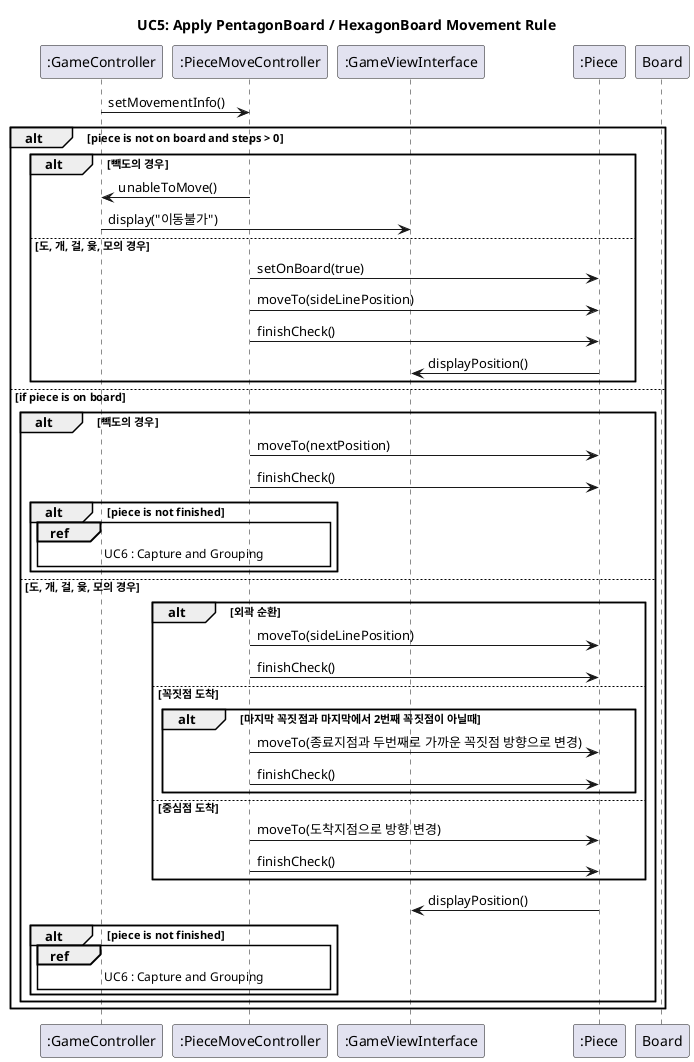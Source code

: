 @startuml
title UC5: Apply PentagonBoard / HexagonBoard Movement Rule


participant ":GameController" as GameController
participant ":PieceMoveController" as PieceMoveController
participant ":GameViewInterface" as GameViewInterface
participant ":Piece" as Piece
participant Board as Board

' 여기도 마찬가지, Board가 딱히 쓰이지 않음. 이것도 재검토 필요.


GameController -> PieceMoveController : setMovementInfo()

alt piece is not on board and steps > 0
	alt 빽도의 경우
    	PieceMoveController -> GameController : unableToMove()
    	GameController -> GameViewInterface : display("이동불가")
    else 도, 개, 걸, 윷, 모의 경우
    	PieceMoveController -> Piece : setOnBoard(true)
        PieceMoveController -> Piece : moveTo(sideLinePosition)
        PieceMoveController -> Piece : finishCheck()
        Piece -> GameViewInterface : displayPosition()
    end alt

else if piece is on board
    alt 빽도의 경우
            PieceMoveController -> Piece : moveTo(nextPosition)
            PieceMoveController -> Piece : finishCheck()
            alt piece is not finished
                ref over GameController, PieceMoveController
                	UC6 : Capture and Grouping
                end ref
            end
    else 도, 개, 걸, 윷, 모의 경우
    	alt 외곽 순환
        	PieceMoveController -> Piece : moveTo(sideLinePosition)
        	PieceMoveController -> Piece : finishCheck()
        else 꼭짓점 도착
        	alt 마지막 꼭짓점과 마지막에서 2번째 꼭짓점이 아닐때
        		PieceMoveController -> Piece : moveTo(종료지점과 두번째로 가까운 꼭짓점 방향으로 변경)
        		PieceMoveController -> Piece : finishCheck()
        	end alt
       	else 중심점 도착
       		PieceMoveController -> Piece : moveTo(도착지점으로 방향 변경)
       		PieceMoveController -> Piece : finishCheck()
        end alt
        Piece -> GameViewInterface : displayPosition()
        alt piece is not finished
            ref over GameController, PieceMoveController
            	UC6 : Capture and Grouping
            end ref
        end
    end
end

@enduml
